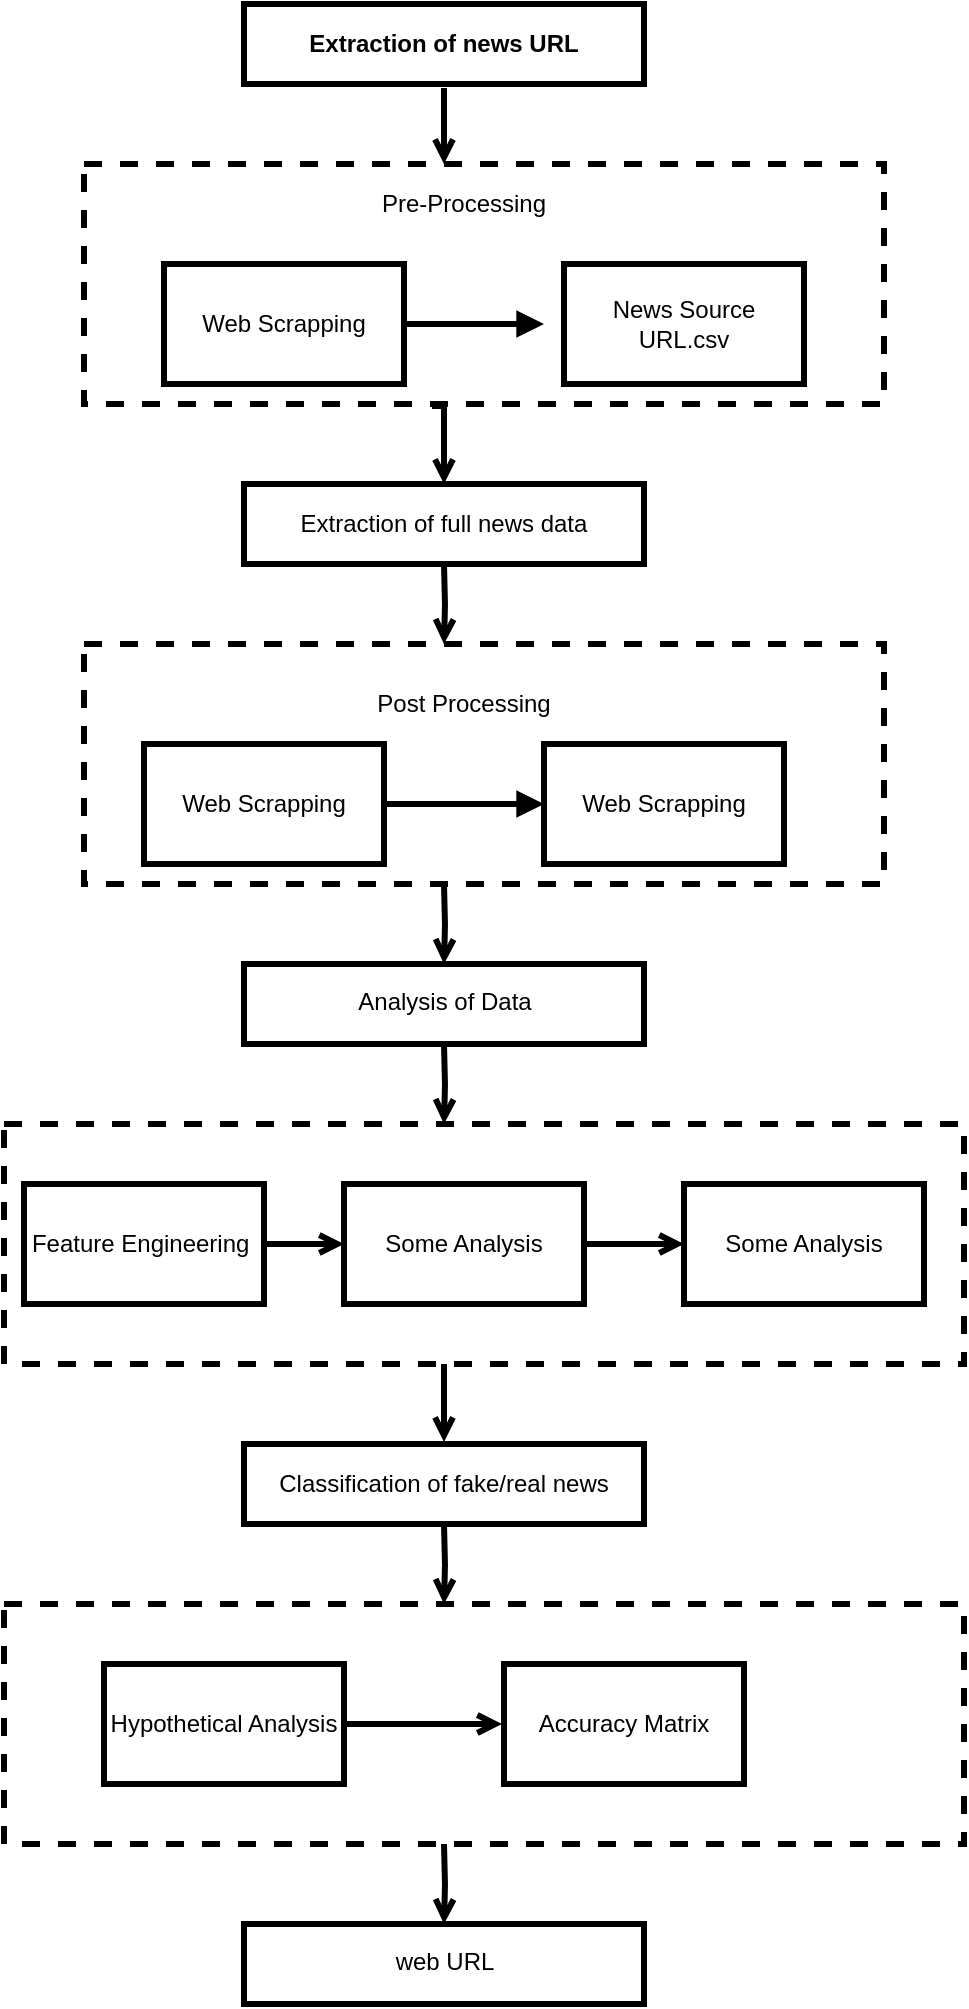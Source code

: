 <mxfile version="12.4.3" type="github" pages="2">
  <diagram id="6a731a19-8d31-9384-78a2-239565b7b9f0" name="Page-1">
    <mxGraphModel dx="868" dy="457" grid="1" gridSize="10" guides="1" tooltips="1" connect="1" arrows="1" fold="1" page="1" pageScale="1" pageWidth="1169" pageHeight="827" background="#ffffff" math="0" shadow="0">
      <root>
        <mxCell id="0"/>
        <mxCell id="1" parent="0"/>
        <mxCell id="epjkKCezwlBWLulwur_t-55" value="&lt;b&gt;Extraction of news URL&lt;/b&gt;" style="rounded=0;whiteSpace=wrap;html=1;strokeWidth=3;" parent="1" vertex="1">
          <mxGeometry x="280" y="80" width="200" height="40" as="geometry"/>
        </mxCell>
        <mxCell id="kekHBiYMwRnvM6pJE4PE-38" value="" style="edgeStyle=orthogonalEdgeStyle;rounded=0;orthogonalLoop=1;jettySize=auto;html=1;startArrow=none;startFill=0;endArrow=open;endFill=0;exitX=0.436;exitY=1.008;exitDx=0;exitDy=0;exitPerimeter=0;entryX=0.5;entryY=0;entryDx=0;entryDy=0;strokeWidth=3;" parent="1" edge="1">
          <mxGeometry relative="1" as="geometry">
            <mxPoint x="374" y="281" as="sourcePoint"/>
            <mxPoint x="380" y="320" as="targetPoint"/>
            <Array as="points"/>
          </mxGeometry>
        </mxCell>
        <mxCell id="kekHBiYMwRnvM6pJE4PE-3" value="" style="rounded=0;whiteSpace=wrap;html=1;dashed=1;strokeWidth=3;" parent="1" vertex="1">
          <mxGeometry x="200" y="160" width="400" height="120" as="geometry"/>
        </mxCell>
        <mxCell id="kekHBiYMwRnvM6pJE4PE-5" value="Web Scrapping" style="rounded=0;whiteSpace=wrap;html=1;strokeWidth=3;" parent="1" vertex="1">
          <mxGeometry x="240" y="210" width="120" height="60" as="geometry"/>
        </mxCell>
        <mxCell id="kekHBiYMwRnvM6pJE4PE-6" value="News Source URL.csv" style="rounded=0;whiteSpace=wrap;html=1;strokeWidth=3;" parent="1" vertex="1">
          <mxGeometry x="440" y="210" width="120" height="60" as="geometry"/>
        </mxCell>
        <mxCell id="kekHBiYMwRnvM6pJE4PE-8" value="Pre-Processing" style="text;html=1;strokeColor=none;fillColor=none;align=center;verticalAlign=middle;whiteSpace=wrap;rounded=0;dashed=1;strokeWidth=3;" parent="1" vertex="1">
          <mxGeometry x="240" y="170" width="300" height="20" as="geometry"/>
        </mxCell>
        <mxCell id="kekHBiYMwRnvM6pJE4PE-25" value="" style="endArrow=block;endFill=1;endSize=6;html=1;exitX=1;exitY=0.5;exitDx=0;exitDy=0;strokeWidth=3;" parent="1" source="kekHBiYMwRnvM6pJE4PE-5" edge="1">
          <mxGeometry width="100" relative="1" as="geometry">
            <mxPoint x="370" y="240" as="sourcePoint"/>
            <mxPoint x="430" y="240" as="targetPoint"/>
          </mxGeometry>
        </mxCell>
        <mxCell id="kekHBiYMwRnvM6pJE4PE-43" value="" style="edgeStyle=orthogonalEdgeStyle;rounded=0;orthogonalLoop=1;jettySize=auto;html=1;startArrow=none;startFill=0;endArrow=open;endFill=0;targetPerimeterSpacing=1;strokeWidth=3;" parent="1" edge="1">
          <mxGeometry relative="1" as="geometry">
            <mxPoint x="380" y="360" as="sourcePoint"/>
            <mxPoint x="380" y="400" as="targetPoint"/>
          </mxGeometry>
        </mxCell>
        <mxCell id="kekHBiYMwRnvM6pJE4PE-30" value="Extraction of full news data" style="rounded=0;whiteSpace=wrap;html=1;strokeColor=#000000;fillColor=none;gradientColor=#ffffff;align=center;strokeWidth=3;" parent="1" vertex="1">
          <mxGeometry x="280" y="320" width="200" height="40" as="geometry"/>
        </mxCell>
        <mxCell id="kekHBiYMwRnvM6pJE4PE-39" value="" style="edgeStyle=orthogonalEdgeStyle;rounded=0;orthogonalLoop=1;jettySize=auto;html=1;startArrow=none;startFill=0;endArrow=open;endFill=0;targetPerimeterSpacing=1;strokeWidth=3;" parent="1" edge="1">
          <mxGeometry relative="1" as="geometry">
            <mxPoint x="380" y="122" as="sourcePoint"/>
            <mxPoint x="380" y="160" as="targetPoint"/>
            <Array as="points"/>
          </mxGeometry>
        </mxCell>
        <mxCell id="kekHBiYMwRnvM6pJE4PE-59" value="Web Scrapping" style="rounded=0;whiteSpace=wrap;html=1;dashed=1;strokeWidth=3;" parent="1" vertex="1">
          <mxGeometry x="250" y="450" width="120" height="60" as="geometry"/>
        </mxCell>
        <mxCell id="kekHBiYMwRnvM6pJE4PE-60" value="Pre-Processing" style="text;html=1;strokeColor=none;fillColor=none;align=center;verticalAlign=middle;whiteSpace=wrap;rounded=0;dashed=1;strokeWidth=3;" parent="1" vertex="1">
          <mxGeometry x="240" y="410" width="300" height="20" as="geometry"/>
        </mxCell>
        <mxCell id="kekHBiYMwRnvM6pJE4PE-61" value="" style="endArrow=block;endFill=1;endSize=6;html=1;strokeWidth=3;" parent="1" edge="1">
          <mxGeometry width="100" relative="1" as="geometry">
            <mxPoint x="370" y="480" as="sourcePoint"/>
            <mxPoint x="430" y="480" as="targetPoint"/>
          </mxGeometry>
        </mxCell>
        <mxCell id="kekHBiYMwRnvM6pJE4PE-69" value="" style="edgeStyle=orthogonalEdgeStyle;rounded=0;orthogonalLoop=1;jettySize=auto;html=1;startArrow=none;startFill=0;endArrow=open;endFill=0;targetPerimeterSpacing=1;strokeWidth=3;" parent="1" edge="1">
          <mxGeometry relative="1" as="geometry">
            <mxPoint x="380" y="520" as="sourcePoint"/>
            <mxPoint x="380" y="560" as="targetPoint"/>
          </mxGeometry>
        </mxCell>
        <mxCell id="kekHBiYMwRnvM6pJE4PE-62" value="&lt;span style=&quot;color: rgba(0 , 0 , 0 , 0) ; font-family: monospace ; font-size: 0px&quot;&gt;%3CmxGraphModel%3E%3Croot%3E%3CmxCell%20id%3D%220%22%2F%3E%3CmxCell%20id%3D%221%22%20parent%3D%220%22%2F%3E%3CmxCell%20id%3D%222%22%20value%3D%22Pre-Processing%22%20style%3D%22text%3Bhtml%3D1%3BstrokeColor%3Dnone%3BfillColor%3Dnone%3Balign%3Dcenter%3BverticalAlign%3Dmiddle%3BwhiteSpace%3Dwrap%3Brounded%3D0%3Bdashed%3D1%3B%22%20vertex%3D%221%22%20parent%3D%221%22%3E%3CmxGeometry%20x%3D%22240%22%20y%3D%22170%22%20width%3D%22300%22%20height%3D%2220%22%20as%3D%22geometry%22%2F%3E%3C%2FmxCell%3E%3C%2Froot%3E%3C%2FmxGraphModel%3E&lt;/span&gt;" style="rounded=0;whiteSpace=wrap;html=1;dashed=1;strokeWidth=3;" parent="1" vertex="1">
          <mxGeometry x="200" y="400" width="400" height="120" as="geometry"/>
        </mxCell>
        <mxCell id="kekHBiYMwRnvM6pJE4PE-76" value="" style="edgeStyle=orthogonalEdgeStyle;rounded=0;orthogonalLoop=1;jettySize=auto;html=1;startArrow=none;startFill=0;endArrow=open;endFill=0;targetPerimeterSpacing=1;strokeWidth=3;" parent="1" edge="1">
          <mxGeometry relative="1" as="geometry">
            <mxPoint x="380" y="600" as="sourcePoint"/>
            <mxPoint x="380" y="640" as="targetPoint"/>
          </mxGeometry>
        </mxCell>
        <mxCell id="kekHBiYMwRnvM6pJE4PE-68" value="&lt;span style=&quot;color: rgba(0 , 0 , 0 , 0) ; font-family: monospace ; font-size: 0px&quot;&gt;AA&lt;/span&gt;" style="rounded=0;whiteSpace=wrap;html=1;strokeWidth=3;" parent="1" vertex="1">
          <mxGeometry x="280" y="560" width="200" height="40" as="geometry"/>
        </mxCell>
        <mxCell id="kekHBiYMwRnvM6pJE4PE-84" value="" style="edgeStyle=orthogonalEdgeStyle;rounded=0;orthogonalLoop=1;jettySize=auto;html=1;startArrow=none;startFill=0;endArrow=open;endFill=0;targetPerimeterSpacing=1;strokeWidth=3;" parent="1" edge="1">
          <mxGeometry relative="1" as="geometry">
            <mxPoint x="380" y="760" as="sourcePoint"/>
            <mxPoint x="380" y="799" as="targetPoint"/>
            <Array as="points">
              <mxPoint x="380" y="799"/>
              <mxPoint x="380" y="799"/>
            </Array>
          </mxGeometry>
        </mxCell>
        <mxCell id="kekHBiYMwRnvM6pJE4PE-75" value="&lt;span style=&quot;color: rgba(0 , 0 , 0 , 0) ; font-family: monospace ; font-size: 0px&quot;&gt;AA&lt;/span&gt;" style="rounded=0;whiteSpace=wrap;html=1;dashed=1;strokeWidth=3;" parent="1" vertex="1">
          <mxGeometry x="160" y="640" width="480" height="120" as="geometry"/>
        </mxCell>
        <mxCell id="kekHBiYMwRnvM6pJE4PE-86" value="" style="edgeStyle=orthogonalEdgeStyle;rounded=0;orthogonalLoop=1;jettySize=auto;html=1;startArrow=none;startFill=0;endArrow=open;endFill=0;targetPerimeterSpacing=1;strokeWidth=3;" parent="1" edge="1">
          <mxGeometry relative="1" as="geometry">
            <mxPoint x="380" y="840" as="sourcePoint"/>
            <mxPoint x="380" y="880" as="targetPoint"/>
          </mxGeometry>
        </mxCell>
        <mxCell id="kekHBiYMwRnvM6pJE4PE-83" value="Classification of fake/real news" style="rounded=0;whiteSpace=wrap;html=1;strokeWidth=3;" parent="1" vertex="1">
          <mxGeometry x="280" y="800" width="200" height="40" as="geometry"/>
        </mxCell>
        <mxCell id="kekHBiYMwRnvM6pJE4PE-95" value="" style="edgeStyle=orthogonalEdgeStyle;rounded=0;orthogonalLoop=1;jettySize=auto;html=1;startArrow=none;startFill=0;endArrow=open;endFill=0;targetPerimeterSpacing=1;strokeWidth=3;" parent="1" edge="1">
          <mxGeometry relative="1" as="geometry">
            <mxPoint x="380" y="1000" as="sourcePoint"/>
            <mxPoint x="380" y="1040" as="targetPoint"/>
          </mxGeometry>
        </mxCell>
        <mxCell id="kekHBiYMwRnvM6pJE4PE-85" value="&lt;span style=&quot;color: rgba(0 , 0 , 0 , 0) ; font-family: monospace ; font-size: 0px&quot;&gt;AA&lt;/span&gt;" style="rounded=0;whiteSpace=wrap;html=1;dashed=1;strokeWidth=3;" parent="1" vertex="1">
          <mxGeometry x="160" y="880" width="480" height="120" as="geometry"/>
        </mxCell>
        <mxCell id="kekHBiYMwRnvM6pJE4PE-94" value="&lt;span style=&quot;color: rgba(0 , 0 , 0 , 0) ; font-family: monospace ; font-size: 0px&quot;&gt;AA&lt;/span&gt;" style="rounded=0;whiteSpace=wrap;html=1;strokeWidth=3;" parent="1" vertex="1">
          <mxGeometry x="280" y="1040" width="200" height="40" as="geometry"/>
        </mxCell>
        <mxCell id="kekHBiYMwRnvM6pJE4PE-63" value="Web Scrapping" style="rounded=0;whiteSpace=wrap;html=1;strokeWidth=3;" parent="1" vertex="1">
          <mxGeometry x="230" y="450" width="120" height="60" as="geometry"/>
        </mxCell>
        <mxCell id="kekHBiYMwRnvM6pJE4PE-90" value="Web Scrapping" style="rounded=0;whiteSpace=wrap;html=1;strokeWidth=3;" parent="1" vertex="1">
          <mxGeometry x="430" y="450" width="120" height="60" as="geometry"/>
        </mxCell>
        <mxCell id="kekHBiYMwRnvM6pJE4PE-65" value="" style="endArrow=block;endFill=1;endSize=6;html=1;strokeWidth=3;exitX=1;exitY=0.5;exitDx=0;exitDy=0;" parent="1" source="kekHBiYMwRnvM6pJE4PE-63" edge="1">
          <mxGeometry width="100" relative="1" as="geometry">
            <mxPoint x="370" y="480" as="sourcePoint"/>
            <mxPoint x="430" y="480" as="targetPoint"/>
          </mxGeometry>
        </mxCell>
        <mxCell id="kekHBiYMwRnvM6pJE4PE-66" value="Post Processing" style="text;html=1;strokeColor=none;fillColor=none;align=center;verticalAlign=middle;whiteSpace=wrap;rounded=0;dashed=1;strokeWidth=3;" parent="1" vertex="1">
          <mxGeometry x="240" y="420" width="300" height="20" as="geometry"/>
        </mxCell>
        <mxCell id="kekHBiYMwRnvM6pJE4PE-71" value="&lt;div&gt;&lt;span&gt;Analysis of Data&lt;/span&gt;&lt;/div&gt;" style="text;html=1;align=center;strokeWidth=3;" parent="1" vertex="1">
          <mxGeometry x="295" y="565" width="170" height="30" as="geometry"/>
        </mxCell>
        <mxCell id="kekHBiYMwRnvM6pJE4PE-79" value="" style="edgeStyle=orthogonalEdgeStyle;rounded=0;orthogonalLoop=1;jettySize=auto;html=1;startArrow=none;startFill=0;endArrow=open;endFill=0;targetPerimeterSpacing=1;strokeWidth=3;" parent="1" edge="1">
          <mxGeometry relative="1" as="geometry">
            <mxPoint x="290" y="700" as="sourcePoint"/>
            <mxPoint x="330" y="700" as="targetPoint"/>
            <Array as="points">
              <mxPoint x="330" y="700"/>
              <mxPoint x="330" y="700"/>
            </Array>
          </mxGeometry>
        </mxCell>
        <mxCell id="kekHBiYMwRnvM6pJE4PE-77" value="Feature Engineering&amp;nbsp;" style="rounded=0;whiteSpace=wrap;html=1;strokeColor=#000000;fillColor=none;gradientColor=#ffffff;strokeWidth=3;" parent="1" vertex="1">
          <mxGeometry x="170" y="670" width="120" height="60" as="geometry"/>
        </mxCell>
        <mxCell id="kekHBiYMwRnvM6pJE4PE-81" value="" style="edgeStyle=orthogonalEdgeStyle;rounded=0;orthogonalLoop=1;jettySize=auto;html=1;startArrow=none;startFill=0;endArrow=open;endFill=0;targetPerimeterSpacing=1;strokeWidth=3;" parent="1" edge="1">
          <mxGeometry relative="1" as="geometry">
            <mxPoint x="450" y="700" as="sourcePoint"/>
            <mxPoint x="500" y="700" as="targetPoint"/>
          </mxGeometry>
        </mxCell>
        <mxCell id="kekHBiYMwRnvM6pJE4PE-78" value="Some Analysis" style="rounded=0;whiteSpace=wrap;html=1;strokeColor=#000000;fillColor=none;gradientColor=#ffffff;strokeWidth=3;" parent="1" vertex="1">
          <mxGeometry x="330" y="670" width="120" height="60" as="geometry"/>
        </mxCell>
        <mxCell id="kekHBiYMwRnvM6pJE4PE-80" value="Some Analysis" style="rounded=0;whiteSpace=wrap;html=1;strokeColor=#000000;fillColor=none;gradientColor=#ffffff;strokeWidth=3;" parent="1" vertex="1">
          <mxGeometry x="500" y="670" width="120" height="60" as="geometry"/>
        </mxCell>
        <mxCell id="kekHBiYMwRnvM6pJE4PE-93" value="" style="edgeStyle=orthogonalEdgeStyle;rounded=0;orthogonalLoop=1;jettySize=auto;html=1;startArrow=none;startFill=0;endArrow=open;endFill=0;targetPerimeterSpacing=1;strokeWidth=3;" parent="1" source="kekHBiYMwRnvM6pJE4PE-91" target="kekHBiYMwRnvM6pJE4PE-92" edge="1">
          <mxGeometry relative="1" as="geometry"/>
        </mxCell>
        <mxCell id="kekHBiYMwRnvM6pJE4PE-91" value="Hypothetical Analysis" style="rounded=0;whiteSpace=wrap;html=1;strokeWidth=3;" parent="1" vertex="1">
          <mxGeometry x="210" y="910" width="120" height="60" as="geometry"/>
        </mxCell>
        <mxCell id="kekHBiYMwRnvM6pJE4PE-92" value="Accuracy Matrix" style="rounded=0;whiteSpace=wrap;html=1;strokeWidth=3;" parent="1" vertex="1">
          <mxGeometry x="410" y="910" width="120" height="60" as="geometry"/>
        </mxCell>
        <mxCell id="kekHBiYMwRnvM6pJE4PE-96" value="web URL" style="text;html=1;align=center;strokeWidth=3;" parent="1" vertex="1">
          <mxGeometry x="285" y="1045" width="190" height="30" as="geometry"/>
        </mxCell>
      </root>
    </mxGraphModel>
  </diagram>
  <diagram id="9zQCIoIti-2n0LVtiWv7" name="Page-2">
    <mxGraphModel dx="1736" dy="914" grid="1" gridSize="10" guides="1" tooltips="1" connect="1" arrows="1" fold="1" page="1" pageScale="1" pageWidth="850" pageHeight="1100" math="0" shadow="0">
      <root>
        <mxCell id="AFZL_GwDcuIoH56TaFml-0"/>
        <mxCell id="AFZL_GwDcuIoH56TaFml-1" parent="AFZL_GwDcuIoH56TaFml-0"/>
        <mxCell id="20gqtJ6qzk5f3uXVCiOF-1" value="" style="edgeStyle=orthogonalEdgeStyle;rounded=0;orthogonalLoop=1;jettySize=auto;html=1;startArrow=none;startFill=0;endArrow=open;endFill=0;targetPerimeterSpacing=1;strokeWidth=4;" parent="AFZL_GwDcuIoH56TaFml-1" source="AFZL_GwDcuIoH56TaFml-2" edge="1">
          <mxGeometry relative="1" as="geometry">
            <mxPoint x="405" y="240" as="targetPoint"/>
          </mxGeometry>
        </mxCell>
        <mxCell id="AFZL_GwDcuIoH56TaFml-2" value="&lt;b style=&quot;white-space: normal&quot;&gt;&lt;font style=&quot;font-size: 16px&quot;&gt;Extraction of news URL&lt;/font&gt;&lt;/b&gt;" style="ellipse;shape=cloud;whiteSpace=wrap;html=1;strokeColor=#000000;strokeWidth=4;fillColor=none;gradientColor=#ffffff;" parent="AFZL_GwDcuIoH56TaFml-1" vertex="1">
          <mxGeometry x="260" y="30" width="290" height="150" as="geometry"/>
        </mxCell>
        <mxCell id="MhWZLAm52kCmW93jhVRd-1" value="" style="edgeStyle=orthogonalEdgeStyle;rounded=0;orthogonalLoop=1;jettySize=auto;html=1;strokeWidth=4;" edge="1" parent="AFZL_GwDcuIoH56TaFml-1">
          <mxGeometry relative="1" as="geometry">
            <mxPoint x="415" y="360" as="sourcePoint"/>
            <mxPoint x="415" y="400" as="targetPoint"/>
          </mxGeometry>
        </mxCell>
        <mxCell id="20gqtJ6qzk5f3uXVCiOF-2" value="&lt;span style=&quot;color: rgba(0 , 0 , 0 , 0) ; font-family: monospace ; font-size: 0px&quot;&gt;%3CmxGraphModel%3E%3Croot%3E%3CmxCell%20id%3D%220%22%2F%3E%3CmxCell%20id%3D%221%22%20parent%3D%220%22%2F%3E%3CmxCell%20id%3D%222%22%20value%3D%22Step%201%22%20style%3D%22shape%3Dstep%3Bperimeter%3DstepPerimeter%3BfixedSize%3D1%3Bpoints%3D%5B%5D%3B%22%20vertex%3D%221%22%20parent%3D%221%22%3E%3CmxGeometry%20x%3D%22250%22%20y%3D%22413%22%20width%3D%22100%22%20height%3D%2257%22%20as%3D%22geometry%22%2F%3E%3C%2FmxCell%3E%3C%2Froot%3E%3C%2FmxGraphModel%3E&lt;/span&gt;" style="shape=process;whiteSpace=wrap;html=1;backgroundOutline=1;strokeColor=#000000;strokeWidth=4;fillColor=none;gradientColor=#ffffff;dashed=1;" parent="AFZL_GwDcuIoH56TaFml-1" vertex="1">
          <mxGeometry x="240" y="240" width="390" height="120" as="geometry"/>
        </mxCell>
        <mxCell id="dXTj9mX9FjoX-afcLzIc-4" value="Pre-Processing" style="swimlane;childLayout=stackLayout;horizontal=1;fillColor=none;horizontalStack=1;resizeParent=1;resizeParentMax=0;resizeLast=0;collapsible=0;strokeColor=none;stackBorder=10;stackSpacing=-12;resizable=1;align=center;points=[];fontColor=#000000;dashed=1;strokeWidth=4;fontSize=14;" parent="AFZL_GwDcuIoH56TaFml-1" vertex="1">
          <mxGeometry x="290" y="250" width="160" height="100" as="geometry"/>
        </mxCell>
        <mxCell id="dXTj9mX9FjoX-afcLzIc-5" value="Web Scrapping" style="shape=step;perimeter=stepPerimeter;fixedSize=1;points=[];strokeWidth=4;fontStyle=1" parent="dXTj9mX9FjoX-afcLzIc-4" vertex="1">
          <mxGeometry x="10" y="33" width="140" height="57" as="geometry"/>
        </mxCell>
        <mxCell id="-XQ_Cv5oKIW4uW7_aoL0-0" value="&lt;b&gt;News Source URL.csv&lt;/b&gt;" style="shape=datastore;whiteSpace=wrap;html=1;strokeWidth=4;" vertex="1" parent="AFZL_GwDcuIoH56TaFml-1">
          <mxGeometry x="460" y="260" width="100" height="82" as="geometry"/>
        </mxCell>
        <mxCell id="XkZNge3gmHF0FqVST84T-2" value="" style="edgeStyle=orthogonalEdgeStyle;rounded=0;orthogonalLoop=1;jettySize=auto;html=1;strokeWidth=4;" edge="1" parent="AFZL_GwDcuIoH56TaFml-1">
          <mxGeometry relative="1" as="geometry">
            <mxPoint x="415" y="550" as="sourcePoint"/>
            <mxPoint x="415" y="600" as="targetPoint"/>
          </mxGeometry>
        </mxCell>
        <mxCell id="XkZNge3gmHF0FqVST84T-0" value="&lt;b&gt;Extraction of full news data&lt;/b&gt;" style="shape=image;html=1;verticalAlign=top;verticalLabelPosition=bottom;labelBackgroundColor=#ffffff;imageAspect=0;aspect=fixed;image=https://cdn1.iconfinder.com/data/icons/hawcons/32/698599-icon-86-document-list-128.png;strokeWidth=4;" vertex="1" parent="AFZL_GwDcuIoH56TaFml-1">
          <mxGeometry x="351" y="400" width="128" height="128" as="geometry"/>
        </mxCell>
        <mxCell id="XkZNge3gmHF0FqVST84T-13" value="" style="edgeStyle=orthogonalEdgeStyle;rounded=0;orthogonalLoop=1;jettySize=auto;html=1;startArrow=none;startFill=0;strokeWidth=4;exitX=1;exitY=0.75;exitDx=0;exitDy=0;" edge="1" parent="AFZL_GwDcuIoH56TaFml-1" source="XkZNge3gmHF0FqVST84T-4">
          <mxGeometry relative="1" as="geometry">
            <mxPoint x="1010" y="120" as="targetPoint"/>
            <Array as="points">
              <mxPoint x="750" y="806"/>
              <mxPoint x="750" y="120"/>
            </Array>
          </mxGeometry>
        </mxCell>
        <mxCell id="XkZNge3gmHF0FqVST84T-4" value="&lt;span style=&quot;color: rgba(0 , 0 , 0 , 0) ; font-family: monospace ; font-size: 0px&quot;&gt;%3CmxGraphModel%3E%3Croot%3E%3CmxCell%20id%3D%220%22%2F%3E%3CmxCell%20id%3D%221%22%20parent%3D%220%22%2F%3E%3CmxCell%20id%3D%222%22%20value%3D%22Step%201%22%20style%3D%22shape%3Dstep%3Bperimeter%3DstepPerimeter%3BfixedSize%3D1%3Bpoints%3D%5B%5D%3B%22%20vertex%3D%221%22%20parent%3D%221%22%3E%3CmxGeometry%20x%3D%22250%22%20y%3D%22413%22%20width%3D%22100%22%20height%3D%2257%22%20as%3D%22geometry%22%2F%3E%3C%2FmxCell%3E%3C%2Froot%3E%3C%2FmxGraphModel%3E&lt;/span&gt;" style="shape=process;whiteSpace=wrap;html=1;backgroundOutline=1;strokeColor=#000000;strokeWidth=4;fillColor=none;gradientColor=#ffffff;dashed=1;" vertex="1" parent="AFZL_GwDcuIoH56TaFml-1">
          <mxGeometry x="180" y="610" width="500" height="260" as="geometry"/>
        </mxCell>
        <mxCell id="XkZNge3gmHF0FqVST84T-5" value="&lt;b&gt;&lt;font style=&quot;font-size: 16px&quot;&gt;Post Processing&lt;/font&gt;&lt;/b&gt;" style="text;html=1;strokeColor=none;fillColor=none;align=center;verticalAlign=middle;whiteSpace=wrap;rounded=0;strokeWidth=4;" vertex="1" parent="AFZL_GwDcuIoH56TaFml-1">
          <mxGeometry x="330" y="610" width="200" height="20" as="geometry"/>
        </mxCell>
        <mxCell id="XkZNge3gmHF0FqVST84T-8" value="" style="edgeStyle=orthogonalEdgeStyle;rounded=0;orthogonalLoop=1;jettySize=auto;html=1;startArrow=classic;startFill=1;strokeWidth=4;" edge="1" parent="AFZL_GwDcuIoH56TaFml-1" source="XkZNge3gmHF0FqVST84T-6" target="XkZNge3gmHF0FqVST84T-7">
          <mxGeometry relative="1" as="geometry"/>
        </mxCell>
        <mxCell id="XkZNge3gmHF0FqVST84T-10" value="" style="edgeStyle=orthogonalEdgeStyle;rounded=0;orthogonalLoop=1;jettySize=auto;html=1;startArrow=none;startFill=0;strokeWidth=4;" edge="1" parent="AFZL_GwDcuIoH56TaFml-1">
          <mxGeometry relative="1" as="geometry">
            <mxPoint x="385.5" y="730" as="sourcePoint"/>
            <mxPoint x="385.5" y="760" as="targetPoint"/>
          </mxGeometry>
        </mxCell>
        <mxCell id="XkZNge3gmHF0FqVST84T-6" value="&lt;div&gt;&lt;b&gt;News Paper &lt;br&gt;&lt;/b&gt;&lt;/div&gt;&lt;div&gt;&lt;b&gt;Parsing&lt;/b&gt;&lt;/div&gt;" style="verticalLabelPosition=bottom;aspect=fixed;html=1;verticalAlign=top;strokeColor=none;align=center;outlineConnect=0;shape=mxgraph.citrix.process;strokeWidth=4;" vertex="1" parent="AFZL_GwDcuIoH56TaFml-1">
          <mxGeometry x="360" y="630" width="52" height="62" as="geometry"/>
        </mxCell>
        <mxCell id="XkZNge3gmHF0FqVST84T-7" value="&lt;div&gt;&lt;b&gt;Bengali news &lt;br&gt;&lt;/b&gt;&lt;/div&gt;&lt;div&gt;&lt;b&gt;paper scrapper&lt;/b&gt;&lt;/div&gt;" style="verticalLabelPosition=bottom;aspect=fixed;html=1;verticalAlign=top;strokeColor=none;align=center;outlineConnect=0;shape=mxgraph.citrix.process;strokeWidth=4;" vertex="1" parent="AFZL_GwDcuIoH56TaFml-1">
          <mxGeometry x="492" y="630" width="52" height="62" as="geometry"/>
        </mxCell>
        <mxCell id="XkZNge3gmHF0FqVST84T-11" value="&lt;b&gt;Data set&lt;/b&gt;" style="outlineConnect=0;fontColor=#232F3E;gradientColor=none;fillColor=#277116;strokeColor=none;dashed=0;verticalLabelPosition=bottom;verticalAlign=top;align=center;html=1;fontSize=12;fontStyle=0;aspect=fixed;pointerEvents=1;shape=mxgraph.aws4.data_set;strokeWidth=4;" vertex="1" parent="AFZL_GwDcuIoH56TaFml-1">
          <mxGeometry x="354.5" y="760" width="63" height="78" as="geometry"/>
        </mxCell>
        <mxCell id="XkZNge3gmHF0FqVST84T-18" value="" style="edgeStyle=orthogonalEdgeStyle;rounded=0;orthogonalLoop=1;jettySize=auto;html=1;startArrow=none;startFill=0;strokeWidth=4;" edge="1" parent="AFZL_GwDcuIoH56TaFml-1">
          <mxGeometry relative="1" as="geometry">
            <mxPoint x="1065" y="200" as="sourcePoint"/>
            <mxPoint x="1065" y="230" as="targetPoint"/>
          </mxGeometry>
        </mxCell>
        <mxCell id="XkZNge3gmHF0FqVST84T-16" value="&lt;b&gt;Analysis of Data&lt;/b&gt;" style="shape=image;html=1;verticalAlign=top;verticalLabelPosition=bottom;labelBackgroundColor=#ffffff;imageAspect=0;aspect=fixed;image=https://cdn2.iconfinder.com/data/icons/free-simple-line-mix/48/41-File-Document-process-128.png;strokeWidth=4;" vertex="1" parent="AFZL_GwDcuIoH56TaFml-1">
          <mxGeometry x="1001" y="50" width="128" height="128" as="geometry"/>
        </mxCell>
        <mxCell id="XkZNge3gmHF0FqVST84T-26" value="" style="edgeStyle=orthogonalEdgeStyle;rounded=0;orthogonalLoop=1;jettySize=auto;html=1;startArrow=none;startFill=0;strokeWidth=4;" edge="1" parent="AFZL_GwDcuIoH56TaFml-1" source="XkZNge3gmHF0FqVST84T-20">
          <mxGeometry relative="1" as="geometry">
            <mxPoint x="1065" y="370" as="targetPoint"/>
          </mxGeometry>
        </mxCell>
        <mxCell id="XkZNge3gmHF0FqVST84T-20" value="&lt;span style=&quot;color: rgba(0 , 0 , 0 , 0) ; font-family: monospace ; font-size: 0px&quot;&gt;%3CmxGraphModel%3E%3Croot%3E%3CmxCell%20id%3D%220%22%2F%3E%3CmxCell%20id%3D%221%22%20parent%3D%220%22%2F%3E%3CmxCell%20id%3D%222%22%20value%3D%22Step%201%22%20style%3D%22shape%3Dstep%3Bperimeter%3DstepPerimeter%3BfixedSize%3D1%3Bpoints%3D%5B%5D%3B%22%20vertex%3D%221%22%20parent%3D%221%22%3E%3CmxGeometry%20x%3D%22250%22%20y%3D%22413%22%20width%3D%22100%22%20height%3D%2257%22%20as%3D%22geometry%22%2F%3E%3C%2FmxCell%3E%3C%2Froot%3E%3C%2FmxGraphModel%3E&lt;/span&gt;" style="shape=process;whiteSpace=wrap;html=1;backgroundOutline=1;strokeColor=#000000;strokeWidth=4;fillColor=none;gradientColor=#ffffff;dashed=1;" vertex="1" parent="AFZL_GwDcuIoH56TaFml-1">
          <mxGeometry x="815" y="229" width="500" height="101" as="geometry"/>
        </mxCell>
        <mxCell id="XkZNge3gmHF0FqVST84T-22" value="&lt;div&gt;&lt;b&gt;Source&lt;/b&gt;&lt;/div&gt;&lt;div&gt;&lt;b&gt;Analysis&lt;br&gt;&lt;/b&gt;&lt;/div&gt;" style="html=1;shadow=0;dashed=0;align=center;verticalAlign=middle;shape=mxgraph.arrows2.arrow;dy=0;dx=30;notch=30;strokeWidth=4;" vertex="1" parent="AFZL_GwDcuIoH56TaFml-1">
          <mxGeometry x="1020" y="255" width="120" height="60" as="geometry"/>
        </mxCell>
        <mxCell id="XkZNge3gmHF0FqVST84T-23" value="&lt;div&gt;&lt;b&gt;Feature&lt;/b&gt;&lt;/div&gt;&lt;div&gt;&lt;b&gt;Engineering&lt;br&gt;&lt;/b&gt;&lt;/div&gt;" style="html=1;shadow=0;dashed=0;align=center;verticalAlign=middle;shape=mxgraph.arrows2.arrow;dy=0;dx=30;notch=30;strokeWidth=4;" vertex="1" parent="AFZL_GwDcuIoH56TaFml-1">
          <mxGeometry x="880" y="255" width="130" height="60" as="geometry"/>
        </mxCell>
        <mxCell id="XkZNge3gmHF0FqVST84T-24" value="&lt;div&gt;&lt;b&gt;News Body&lt;/b&gt;&lt;/div&gt;&lt;div&gt;&lt;b&gt;Analysis&lt;br&gt;&lt;/b&gt;&lt;/div&gt;" style="html=1;shadow=0;dashed=0;align=center;verticalAlign=middle;shape=mxgraph.arrows2.arrow;dy=0;dx=30;notch=30;strokeWidth=4;" vertex="1" parent="AFZL_GwDcuIoH56TaFml-1">
          <mxGeometry x="1140" y="250" width="120" height="60" as="geometry"/>
        </mxCell>
        <mxCell id="XkZNge3gmHF0FqVST84T-47" value="" style="edgeStyle=orthogonalEdgeStyle;rounded=0;orthogonalLoop=1;jettySize=auto;html=1;startArrow=none;startFill=0;strokeWidth=4;" edge="1" parent="AFZL_GwDcuIoH56TaFml-1" source="XkZNge3gmHF0FqVST84T-35">
          <mxGeometry relative="1" as="geometry">
            <mxPoint x="1055" y="630" as="targetPoint"/>
          </mxGeometry>
        </mxCell>
        <mxCell id="XkZNge3gmHF0FqVST84T-35" value="Classification of fake/real news" style="swimlane;html=1;startSize=20;horizontal=1;containerType=tree;strokeWidth=4;" vertex="1" parent="AFZL_GwDcuIoH56TaFml-1">
          <mxGeometry x="915" y="370" width="280" height="220" as="geometry"/>
        </mxCell>
        <mxCell id="XkZNge3gmHF0FqVST84T-36" value="" style="edgeStyle=elbowEdgeStyle;elbow=vertical;startArrow=none;endArrow=none;rounded=0;strokeWidth=4;" edge="1" parent="XkZNge3gmHF0FqVST84T-35" source="XkZNge3gmHF0FqVST84T-38" target="XkZNge3gmHF0FqVST84T-39">
          <mxGeometry relative="1" as="geometry"/>
        </mxCell>
        <mxCell id="XkZNge3gmHF0FqVST84T-37" value="" style="edgeStyle=elbowEdgeStyle;elbow=vertical;startArrow=none;endArrow=none;rounded=0;strokeWidth=4;" edge="1" parent="XkZNge3gmHF0FqVST84T-35" source="XkZNge3gmHF0FqVST84T-38" target="XkZNge3gmHF0FqVST84T-40">
          <mxGeometry relative="1" as="geometry"/>
        </mxCell>
        <UserObject label="&lt;b&gt;News&lt;/b&gt;" treeRoot="1" id="XkZNge3gmHF0FqVST84T-38">
          <mxCell style="whiteSpace=wrap;html=1;align=center;treeFolding=1;treeMoving=1;container=1;recursiveResize=0;strokeWidth=4;" vertex="1" parent="XkZNge3gmHF0FqVST84T-35">
            <mxGeometry x="80" y="40" width="120" height="60" as="geometry"/>
          </mxCell>
        </UserObject>
        <mxCell id="XkZNge3gmHF0FqVST84T-39" value="&lt;b&gt;Fake News&lt;/b&gt;" style="whiteSpace=wrap;html=1;align=center;verticalAlign=middle;container=1;recursiveResize=0;treeFolding=1;treeMoving=1;strokeWidth=4;" vertex="1" parent="XkZNge3gmHF0FqVST84T-35">
          <mxGeometry x="20" y="140" width="100" height="60" as="geometry"/>
        </mxCell>
        <mxCell id="XkZNge3gmHF0FqVST84T-40" value="&lt;b&gt;Real News&lt;/b&gt;" style="whiteSpace=wrap;html=1;align=center;verticalAlign=middle;container=1;recursiveResize=0;treeFolding=1;treeMoving=1;strokeWidth=4;" vertex="1" parent="XkZNge3gmHF0FqVST84T-35">
          <mxGeometry x="160" y="140" width="100" height="60" as="geometry"/>
        </mxCell>
        <mxCell id="XkZNge3gmHF0FqVST84T-55" value="" style="edgeStyle=orthogonalEdgeStyle;rounded=0;orthogonalLoop=1;jettySize=auto;html=1;startArrow=none;startFill=0;strokeWidth=4;" edge="1" parent="AFZL_GwDcuIoH56TaFml-1" source="XkZNge3gmHF0FqVST84T-48">
          <mxGeometry relative="1" as="geometry">
            <mxPoint x="1045" y="810" as="targetPoint"/>
          </mxGeometry>
        </mxCell>
        <mxCell id="XkZNge3gmHF0FqVST84T-48" value="" style="shape=process;whiteSpace=wrap;html=1;backgroundOutline=1;dashed=1;strokeWidth=4;" vertex="1" parent="AFZL_GwDcuIoH56TaFml-1">
          <mxGeometry x="860" y="630" width="370" height="140" as="geometry"/>
        </mxCell>
        <mxCell id="XkZNge3gmHF0FqVST84T-57" value="" style="edgeStyle=orthogonalEdgeStyle;rounded=0;orthogonalLoop=1;jettySize=auto;html=1;startArrow=none;startFill=0;strokeWidth=4;" edge="1" parent="AFZL_GwDcuIoH56TaFml-1" source="XkZNge3gmHF0FqVST84T-50" target="XkZNge3gmHF0FqVST84T-53">
          <mxGeometry relative="1" as="geometry"/>
        </mxCell>
        <mxCell id="XkZNge3gmHF0FqVST84T-50" value="&lt;div&gt;&lt;b&gt;Hypothetical&lt;/b&gt;&lt;/div&gt;&lt;div&gt;&lt;b&gt;Analysis&lt;br&gt;&lt;/b&gt;&lt;/div&gt;" style="shape=image;html=1;verticalAlign=top;verticalLabelPosition=bottom;labelBackgroundColor=#ffffff;imageAspect=0;aspect=fixed;image=https://cdn4.iconfinder.com/data/icons/application-4/74/68-128.png;dashed=1;strokeWidth=4;" vertex="1" parent="AFZL_GwDcuIoH56TaFml-1">
          <mxGeometry x="940" y="642" width="88" height="88" as="geometry"/>
        </mxCell>
        <mxCell id="XkZNge3gmHF0FqVST84T-53" value="&lt;div&gt;&lt;b&gt;Accuracy&lt;/b&gt;&lt;/div&gt;&lt;div&gt;&lt;b&gt; Matrix&lt;/b&gt;&lt;/div&gt;" style="shape=image;html=1;verticalAlign=top;verticalLabelPosition=bottom;labelBackgroundColor=#ffffff;imageAspect=0;aspect=fixed;image=https://cdn2.iconfinder.com/data/icons/oxygen/48x48/actions/matrix.png;dashed=1;strokeWidth=4;" vertex="1" parent="AFZL_GwDcuIoH56TaFml-1">
          <mxGeometry x="1096" y="662" width="48" height="48" as="geometry"/>
        </mxCell>
        <mxCell id="XkZNge3gmHF0FqVST84T-56" value="&lt;b&gt;Web url&lt;/b&gt;" style="shape=image;html=1;verticalAlign=top;verticalLabelPosition=bottom;labelBackgroundColor=#ffffff;imageAspect=0;aspect=fixed;image=https://cdn1.iconfinder.com/data/icons/seo-outline-colored-free/128/Server_Proxy_Hosting_Url_link_window-128.png;dashed=1;strokeWidth=4;" vertex="1" parent="AFZL_GwDcuIoH56TaFml-1">
          <mxGeometry x="988" y="810" width="128" height="128" as="geometry"/>
        </mxCell>
      </root>
    </mxGraphModel>
  </diagram>
</mxfile>
